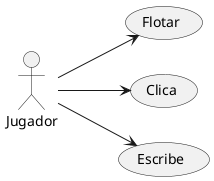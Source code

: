 @startuml
'https://plantuml.com/use-case-diagram

left to right direction

Jugador --> (Flotar)
Jugador --> (Clica)
Jugador --> (Escribe)

'note right of (Use)
'A note can also
'be on several lines
'end note
'
'note "This note is connected\nto several objects." as N2
'(Start) .. N2
'N2 .. (Use)
@enduml